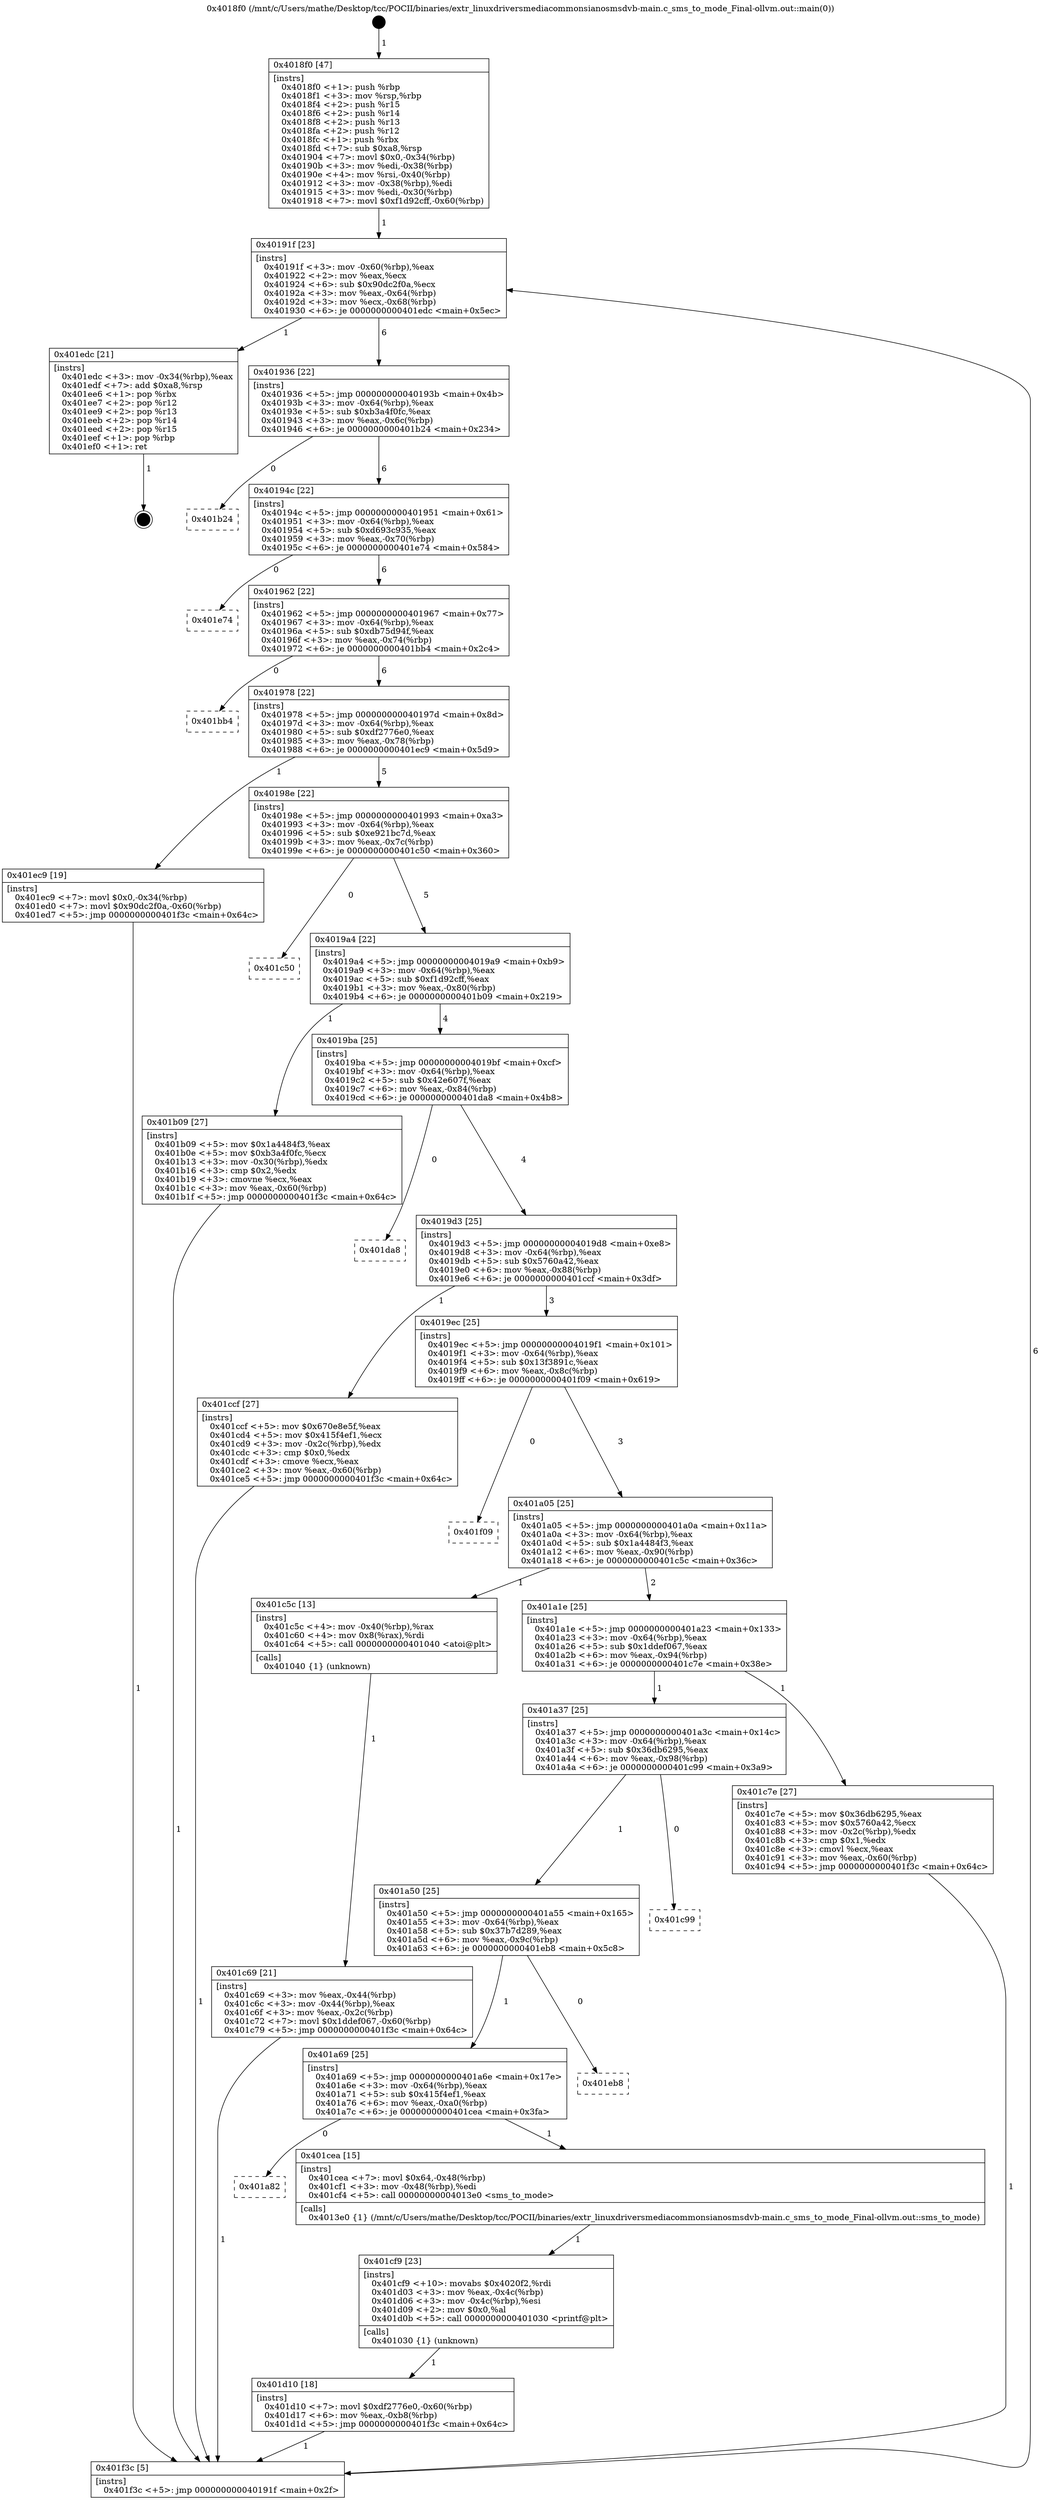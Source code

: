 digraph "0x4018f0" {
  label = "0x4018f0 (/mnt/c/Users/mathe/Desktop/tcc/POCII/binaries/extr_linuxdriversmediacommonsianosmsdvb-main.c_sms_to_mode_Final-ollvm.out::main(0))"
  labelloc = "t"
  node[shape=record]

  Entry [label="",width=0.3,height=0.3,shape=circle,fillcolor=black,style=filled]
  "0x40191f" [label="{
     0x40191f [23]\l
     | [instrs]\l
     &nbsp;&nbsp;0x40191f \<+3\>: mov -0x60(%rbp),%eax\l
     &nbsp;&nbsp;0x401922 \<+2\>: mov %eax,%ecx\l
     &nbsp;&nbsp;0x401924 \<+6\>: sub $0x90dc2f0a,%ecx\l
     &nbsp;&nbsp;0x40192a \<+3\>: mov %eax,-0x64(%rbp)\l
     &nbsp;&nbsp;0x40192d \<+3\>: mov %ecx,-0x68(%rbp)\l
     &nbsp;&nbsp;0x401930 \<+6\>: je 0000000000401edc \<main+0x5ec\>\l
  }"]
  "0x401edc" [label="{
     0x401edc [21]\l
     | [instrs]\l
     &nbsp;&nbsp;0x401edc \<+3\>: mov -0x34(%rbp),%eax\l
     &nbsp;&nbsp;0x401edf \<+7\>: add $0xa8,%rsp\l
     &nbsp;&nbsp;0x401ee6 \<+1\>: pop %rbx\l
     &nbsp;&nbsp;0x401ee7 \<+2\>: pop %r12\l
     &nbsp;&nbsp;0x401ee9 \<+2\>: pop %r13\l
     &nbsp;&nbsp;0x401eeb \<+2\>: pop %r14\l
     &nbsp;&nbsp;0x401eed \<+2\>: pop %r15\l
     &nbsp;&nbsp;0x401eef \<+1\>: pop %rbp\l
     &nbsp;&nbsp;0x401ef0 \<+1\>: ret\l
  }"]
  "0x401936" [label="{
     0x401936 [22]\l
     | [instrs]\l
     &nbsp;&nbsp;0x401936 \<+5\>: jmp 000000000040193b \<main+0x4b\>\l
     &nbsp;&nbsp;0x40193b \<+3\>: mov -0x64(%rbp),%eax\l
     &nbsp;&nbsp;0x40193e \<+5\>: sub $0xb3a4f0fc,%eax\l
     &nbsp;&nbsp;0x401943 \<+3\>: mov %eax,-0x6c(%rbp)\l
     &nbsp;&nbsp;0x401946 \<+6\>: je 0000000000401b24 \<main+0x234\>\l
  }"]
  Exit [label="",width=0.3,height=0.3,shape=circle,fillcolor=black,style=filled,peripheries=2]
  "0x401b24" [label="{
     0x401b24\l
  }", style=dashed]
  "0x40194c" [label="{
     0x40194c [22]\l
     | [instrs]\l
     &nbsp;&nbsp;0x40194c \<+5\>: jmp 0000000000401951 \<main+0x61\>\l
     &nbsp;&nbsp;0x401951 \<+3\>: mov -0x64(%rbp),%eax\l
     &nbsp;&nbsp;0x401954 \<+5\>: sub $0xd693c935,%eax\l
     &nbsp;&nbsp;0x401959 \<+3\>: mov %eax,-0x70(%rbp)\l
     &nbsp;&nbsp;0x40195c \<+6\>: je 0000000000401e74 \<main+0x584\>\l
  }"]
  "0x401d10" [label="{
     0x401d10 [18]\l
     | [instrs]\l
     &nbsp;&nbsp;0x401d10 \<+7\>: movl $0xdf2776e0,-0x60(%rbp)\l
     &nbsp;&nbsp;0x401d17 \<+6\>: mov %eax,-0xb8(%rbp)\l
     &nbsp;&nbsp;0x401d1d \<+5\>: jmp 0000000000401f3c \<main+0x64c\>\l
  }"]
  "0x401e74" [label="{
     0x401e74\l
  }", style=dashed]
  "0x401962" [label="{
     0x401962 [22]\l
     | [instrs]\l
     &nbsp;&nbsp;0x401962 \<+5\>: jmp 0000000000401967 \<main+0x77\>\l
     &nbsp;&nbsp;0x401967 \<+3\>: mov -0x64(%rbp),%eax\l
     &nbsp;&nbsp;0x40196a \<+5\>: sub $0xdb75d94f,%eax\l
     &nbsp;&nbsp;0x40196f \<+3\>: mov %eax,-0x74(%rbp)\l
     &nbsp;&nbsp;0x401972 \<+6\>: je 0000000000401bb4 \<main+0x2c4\>\l
  }"]
  "0x401cf9" [label="{
     0x401cf9 [23]\l
     | [instrs]\l
     &nbsp;&nbsp;0x401cf9 \<+10\>: movabs $0x4020f2,%rdi\l
     &nbsp;&nbsp;0x401d03 \<+3\>: mov %eax,-0x4c(%rbp)\l
     &nbsp;&nbsp;0x401d06 \<+3\>: mov -0x4c(%rbp),%esi\l
     &nbsp;&nbsp;0x401d09 \<+2\>: mov $0x0,%al\l
     &nbsp;&nbsp;0x401d0b \<+5\>: call 0000000000401030 \<printf@plt\>\l
     | [calls]\l
     &nbsp;&nbsp;0x401030 \{1\} (unknown)\l
  }"]
  "0x401bb4" [label="{
     0x401bb4\l
  }", style=dashed]
  "0x401978" [label="{
     0x401978 [22]\l
     | [instrs]\l
     &nbsp;&nbsp;0x401978 \<+5\>: jmp 000000000040197d \<main+0x8d\>\l
     &nbsp;&nbsp;0x40197d \<+3\>: mov -0x64(%rbp),%eax\l
     &nbsp;&nbsp;0x401980 \<+5\>: sub $0xdf2776e0,%eax\l
     &nbsp;&nbsp;0x401985 \<+3\>: mov %eax,-0x78(%rbp)\l
     &nbsp;&nbsp;0x401988 \<+6\>: je 0000000000401ec9 \<main+0x5d9\>\l
  }"]
  "0x401a82" [label="{
     0x401a82\l
  }", style=dashed]
  "0x401ec9" [label="{
     0x401ec9 [19]\l
     | [instrs]\l
     &nbsp;&nbsp;0x401ec9 \<+7\>: movl $0x0,-0x34(%rbp)\l
     &nbsp;&nbsp;0x401ed0 \<+7\>: movl $0x90dc2f0a,-0x60(%rbp)\l
     &nbsp;&nbsp;0x401ed7 \<+5\>: jmp 0000000000401f3c \<main+0x64c\>\l
  }"]
  "0x40198e" [label="{
     0x40198e [22]\l
     | [instrs]\l
     &nbsp;&nbsp;0x40198e \<+5\>: jmp 0000000000401993 \<main+0xa3\>\l
     &nbsp;&nbsp;0x401993 \<+3\>: mov -0x64(%rbp),%eax\l
     &nbsp;&nbsp;0x401996 \<+5\>: sub $0xe921bc7d,%eax\l
     &nbsp;&nbsp;0x40199b \<+3\>: mov %eax,-0x7c(%rbp)\l
     &nbsp;&nbsp;0x40199e \<+6\>: je 0000000000401c50 \<main+0x360\>\l
  }"]
  "0x401cea" [label="{
     0x401cea [15]\l
     | [instrs]\l
     &nbsp;&nbsp;0x401cea \<+7\>: movl $0x64,-0x48(%rbp)\l
     &nbsp;&nbsp;0x401cf1 \<+3\>: mov -0x48(%rbp),%edi\l
     &nbsp;&nbsp;0x401cf4 \<+5\>: call 00000000004013e0 \<sms_to_mode\>\l
     | [calls]\l
     &nbsp;&nbsp;0x4013e0 \{1\} (/mnt/c/Users/mathe/Desktop/tcc/POCII/binaries/extr_linuxdriversmediacommonsianosmsdvb-main.c_sms_to_mode_Final-ollvm.out::sms_to_mode)\l
  }"]
  "0x401c50" [label="{
     0x401c50\l
  }", style=dashed]
  "0x4019a4" [label="{
     0x4019a4 [22]\l
     | [instrs]\l
     &nbsp;&nbsp;0x4019a4 \<+5\>: jmp 00000000004019a9 \<main+0xb9\>\l
     &nbsp;&nbsp;0x4019a9 \<+3\>: mov -0x64(%rbp),%eax\l
     &nbsp;&nbsp;0x4019ac \<+5\>: sub $0xf1d92cff,%eax\l
     &nbsp;&nbsp;0x4019b1 \<+3\>: mov %eax,-0x80(%rbp)\l
     &nbsp;&nbsp;0x4019b4 \<+6\>: je 0000000000401b09 \<main+0x219\>\l
  }"]
  "0x401a69" [label="{
     0x401a69 [25]\l
     | [instrs]\l
     &nbsp;&nbsp;0x401a69 \<+5\>: jmp 0000000000401a6e \<main+0x17e\>\l
     &nbsp;&nbsp;0x401a6e \<+3\>: mov -0x64(%rbp),%eax\l
     &nbsp;&nbsp;0x401a71 \<+5\>: sub $0x415f4ef1,%eax\l
     &nbsp;&nbsp;0x401a76 \<+6\>: mov %eax,-0xa0(%rbp)\l
     &nbsp;&nbsp;0x401a7c \<+6\>: je 0000000000401cea \<main+0x3fa\>\l
  }"]
  "0x401b09" [label="{
     0x401b09 [27]\l
     | [instrs]\l
     &nbsp;&nbsp;0x401b09 \<+5\>: mov $0x1a4484f3,%eax\l
     &nbsp;&nbsp;0x401b0e \<+5\>: mov $0xb3a4f0fc,%ecx\l
     &nbsp;&nbsp;0x401b13 \<+3\>: mov -0x30(%rbp),%edx\l
     &nbsp;&nbsp;0x401b16 \<+3\>: cmp $0x2,%edx\l
     &nbsp;&nbsp;0x401b19 \<+3\>: cmovne %ecx,%eax\l
     &nbsp;&nbsp;0x401b1c \<+3\>: mov %eax,-0x60(%rbp)\l
     &nbsp;&nbsp;0x401b1f \<+5\>: jmp 0000000000401f3c \<main+0x64c\>\l
  }"]
  "0x4019ba" [label="{
     0x4019ba [25]\l
     | [instrs]\l
     &nbsp;&nbsp;0x4019ba \<+5\>: jmp 00000000004019bf \<main+0xcf\>\l
     &nbsp;&nbsp;0x4019bf \<+3\>: mov -0x64(%rbp),%eax\l
     &nbsp;&nbsp;0x4019c2 \<+5\>: sub $0x42e607f,%eax\l
     &nbsp;&nbsp;0x4019c7 \<+6\>: mov %eax,-0x84(%rbp)\l
     &nbsp;&nbsp;0x4019cd \<+6\>: je 0000000000401da8 \<main+0x4b8\>\l
  }"]
  "0x401f3c" [label="{
     0x401f3c [5]\l
     | [instrs]\l
     &nbsp;&nbsp;0x401f3c \<+5\>: jmp 000000000040191f \<main+0x2f\>\l
  }"]
  "0x4018f0" [label="{
     0x4018f0 [47]\l
     | [instrs]\l
     &nbsp;&nbsp;0x4018f0 \<+1\>: push %rbp\l
     &nbsp;&nbsp;0x4018f1 \<+3\>: mov %rsp,%rbp\l
     &nbsp;&nbsp;0x4018f4 \<+2\>: push %r15\l
     &nbsp;&nbsp;0x4018f6 \<+2\>: push %r14\l
     &nbsp;&nbsp;0x4018f8 \<+2\>: push %r13\l
     &nbsp;&nbsp;0x4018fa \<+2\>: push %r12\l
     &nbsp;&nbsp;0x4018fc \<+1\>: push %rbx\l
     &nbsp;&nbsp;0x4018fd \<+7\>: sub $0xa8,%rsp\l
     &nbsp;&nbsp;0x401904 \<+7\>: movl $0x0,-0x34(%rbp)\l
     &nbsp;&nbsp;0x40190b \<+3\>: mov %edi,-0x38(%rbp)\l
     &nbsp;&nbsp;0x40190e \<+4\>: mov %rsi,-0x40(%rbp)\l
     &nbsp;&nbsp;0x401912 \<+3\>: mov -0x38(%rbp),%edi\l
     &nbsp;&nbsp;0x401915 \<+3\>: mov %edi,-0x30(%rbp)\l
     &nbsp;&nbsp;0x401918 \<+7\>: movl $0xf1d92cff,-0x60(%rbp)\l
  }"]
  "0x401eb8" [label="{
     0x401eb8\l
  }", style=dashed]
  "0x401da8" [label="{
     0x401da8\l
  }", style=dashed]
  "0x4019d3" [label="{
     0x4019d3 [25]\l
     | [instrs]\l
     &nbsp;&nbsp;0x4019d3 \<+5\>: jmp 00000000004019d8 \<main+0xe8\>\l
     &nbsp;&nbsp;0x4019d8 \<+3\>: mov -0x64(%rbp),%eax\l
     &nbsp;&nbsp;0x4019db \<+5\>: sub $0x5760a42,%eax\l
     &nbsp;&nbsp;0x4019e0 \<+6\>: mov %eax,-0x88(%rbp)\l
     &nbsp;&nbsp;0x4019e6 \<+6\>: je 0000000000401ccf \<main+0x3df\>\l
  }"]
  "0x401a50" [label="{
     0x401a50 [25]\l
     | [instrs]\l
     &nbsp;&nbsp;0x401a50 \<+5\>: jmp 0000000000401a55 \<main+0x165\>\l
     &nbsp;&nbsp;0x401a55 \<+3\>: mov -0x64(%rbp),%eax\l
     &nbsp;&nbsp;0x401a58 \<+5\>: sub $0x37b7d289,%eax\l
     &nbsp;&nbsp;0x401a5d \<+6\>: mov %eax,-0x9c(%rbp)\l
     &nbsp;&nbsp;0x401a63 \<+6\>: je 0000000000401eb8 \<main+0x5c8\>\l
  }"]
  "0x401ccf" [label="{
     0x401ccf [27]\l
     | [instrs]\l
     &nbsp;&nbsp;0x401ccf \<+5\>: mov $0x670e8e5f,%eax\l
     &nbsp;&nbsp;0x401cd4 \<+5\>: mov $0x415f4ef1,%ecx\l
     &nbsp;&nbsp;0x401cd9 \<+3\>: mov -0x2c(%rbp),%edx\l
     &nbsp;&nbsp;0x401cdc \<+3\>: cmp $0x0,%edx\l
     &nbsp;&nbsp;0x401cdf \<+3\>: cmove %ecx,%eax\l
     &nbsp;&nbsp;0x401ce2 \<+3\>: mov %eax,-0x60(%rbp)\l
     &nbsp;&nbsp;0x401ce5 \<+5\>: jmp 0000000000401f3c \<main+0x64c\>\l
  }"]
  "0x4019ec" [label="{
     0x4019ec [25]\l
     | [instrs]\l
     &nbsp;&nbsp;0x4019ec \<+5\>: jmp 00000000004019f1 \<main+0x101\>\l
     &nbsp;&nbsp;0x4019f1 \<+3\>: mov -0x64(%rbp),%eax\l
     &nbsp;&nbsp;0x4019f4 \<+5\>: sub $0x13f3891c,%eax\l
     &nbsp;&nbsp;0x4019f9 \<+6\>: mov %eax,-0x8c(%rbp)\l
     &nbsp;&nbsp;0x4019ff \<+6\>: je 0000000000401f09 \<main+0x619\>\l
  }"]
  "0x401c99" [label="{
     0x401c99\l
  }", style=dashed]
  "0x401f09" [label="{
     0x401f09\l
  }", style=dashed]
  "0x401a05" [label="{
     0x401a05 [25]\l
     | [instrs]\l
     &nbsp;&nbsp;0x401a05 \<+5\>: jmp 0000000000401a0a \<main+0x11a\>\l
     &nbsp;&nbsp;0x401a0a \<+3\>: mov -0x64(%rbp),%eax\l
     &nbsp;&nbsp;0x401a0d \<+5\>: sub $0x1a4484f3,%eax\l
     &nbsp;&nbsp;0x401a12 \<+6\>: mov %eax,-0x90(%rbp)\l
     &nbsp;&nbsp;0x401a18 \<+6\>: je 0000000000401c5c \<main+0x36c\>\l
  }"]
  "0x401a37" [label="{
     0x401a37 [25]\l
     | [instrs]\l
     &nbsp;&nbsp;0x401a37 \<+5\>: jmp 0000000000401a3c \<main+0x14c\>\l
     &nbsp;&nbsp;0x401a3c \<+3\>: mov -0x64(%rbp),%eax\l
     &nbsp;&nbsp;0x401a3f \<+5\>: sub $0x36db6295,%eax\l
     &nbsp;&nbsp;0x401a44 \<+6\>: mov %eax,-0x98(%rbp)\l
     &nbsp;&nbsp;0x401a4a \<+6\>: je 0000000000401c99 \<main+0x3a9\>\l
  }"]
  "0x401c5c" [label="{
     0x401c5c [13]\l
     | [instrs]\l
     &nbsp;&nbsp;0x401c5c \<+4\>: mov -0x40(%rbp),%rax\l
     &nbsp;&nbsp;0x401c60 \<+4\>: mov 0x8(%rax),%rdi\l
     &nbsp;&nbsp;0x401c64 \<+5\>: call 0000000000401040 \<atoi@plt\>\l
     | [calls]\l
     &nbsp;&nbsp;0x401040 \{1\} (unknown)\l
  }"]
  "0x401a1e" [label="{
     0x401a1e [25]\l
     | [instrs]\l
     &nbsp;&nbsp;0x401a1e \<+5\>: jmp 0000000000401a23 \<main+0x133\>\l
     &nbsp;&nbsp;0x401a23 \<+3\>: mov -0x64(%rbp),%eax\l
     &nbsp;&nbsp;0x401a26 \<+5\>: sub $0x1ddef067,%eax\l
     &nbsp;&nbsp;0x401a2b \<+6\>: mov %eax,-0x94(%rbp)\l
     &nbsp;&nbsp;0x401a31 \<+6\>: je 0000000000401c7e \<main+0x38e\>\l
  }"]
  "0x401c69" [label="{
     0x401c69 [21]\l
     | [instrs]\l
     &nbsp;&nbsp;0x401c69 \<+3\>: mov %eax,-0x44(%rbp)\l
     &nbsp;&nbsp;0x401c6c \<+3\>: mov -0x44(%rbp),%eax\l
     &nbsp;&nbsp;0x401c6f \<+3\>: mov %eax,-0x2c(%rbp)\l
     &nbsp;&nbsp;0x401c72 \<+7\>: movl $0x1ddef067,-0x60(%rbp)\l
     &nbsp;&nbsp;0x401c79 \<+5\>: jmp 0000000000401f3c \<main+0x64c\>\l
  }"]
  "0x401c7e" [label="{
     0x401c7e [27]\l
     | [instrs]\l
     &nbsp;&nbsp;0x401c7e \<+5\>: mov $0x36db6295,%eax\l
     &nbsp;&nbsp;0x401c83 \<+5\>: mov $0x5760a42,%ecx\l
     &nbsp;&nbsp;0x401c88 \<+3\>: mov -0x2c(%rbp),%edx\l
     &nbsp;&nbsp;0x401c8b \<+3\>: cmp $0x1,%edx\l
     &nbsp;&nbsp;0x401c8e \<+3\>: cmovl %ecx,%eax\l
     &nbsp;&nbsp;0x401c91 \<+3\>: mov %eax,-0x60(%rbp)\l
     &nbsp;&nbsp;0x401c94 \<+5\>: jmp 0000000000401f3c \<main+0x64c\>\l
  }"]
  Entry -> "0x4018f0" [label=" 1"]
  "0x40191f" -> "0x401edc" [label=" 1"]
  "0x40191f" -> "0x401936" [label=" 6"]
  "0x401edc" -> Exit [label=" 1"]
  "0x401936" -> "0x401b24" [label=" 0"]
  "0x401936" -> "0x40194c" [label=" 6"]
  "0x401ec9" -> "0x401f3c" [label=" 1"]
  "0x40194c" -> "0x401e74" [label=" 0"]
  "0x40194c" -> "0x401962" [label=" 6"]
  "0x401d10" -> "0x401f3c" [label=" 1"]
  "0x401962" -> "0x401bb4" [label=" 0"]
  "0x401962" -> "0x401978" [label=" 6"]
  "0x401cf9" -> "0x401d10" [label=" 1"]
  "0x401978" -> "0x401ec9" [label=" 1"]
  "0x401978" -> "0x40198e" [label=" 5"]
  "0x401cea" -> "0x401cf9" [label=" 1"]
  "0x40198e" -> "0x401c50" [label=" 0"]
  "0x40198e" -> "0x4019a4" [label=" 5"]
  "0x401a69" -> "0x401a82" [label=" 0"]
  "0x4019a4" -> "0x401b09" [label=" 1"]
  "0x4019a4" -> "0x4019ba" [label=" 4"]
  "0x401b09" -> "0x401f3c" [label=" 1"]
  "0x4018f0" -> "0x40191f" [label=" 1"]
  "0x401f3c" -> "0x40191f" [label=" 6"]
  "0x401a69" -> "0x401cea" [label=" 1"]
  "0x4019ba" -> "0x401da8" [label=" 0"]
  "0x4019ba" -> "0x4019d3" [label=" 4"]
  "0x401a50" -> "0x401a69" [label=" 1"]
  "0x4019d3" -> "0x401ccf" [label=" 1"]
  "0x4019d3" -> "0x4019ec" [label=" 3"]
  "0x401a50" -> "0x401eb8" [label=" 0"]
  "0x4019ec" -> "0x401f09" [label=" 0"]
  "0x4019ec" -> "0x401a05" [label=" 3"]
  "0x401a37" -> "0x401a50" [label=" 1"]
  "0x401a05" -> "0x401c5c" [label=" 1"]
  "0x401a05" -> "0x401a1e" [label=" 2"]
  "0x401c5c" -> "0x401c69" [label=" 1"]
  "0x401c69" -> "0x401f3c" [label=" 1"]
  "0x401a37" -> "0x401c99" [label=" 0"]
  "0x401a1e" -> "0x401c7e" [label=" 1"]
  "0x401a1e" -> "0x401a37" [label=" 1"]
  "0x401c7e" -> "0x401f3c" [label=" 1"]
  "0x401ccf" -> "0x401f3c" [label=" 1"]
}
